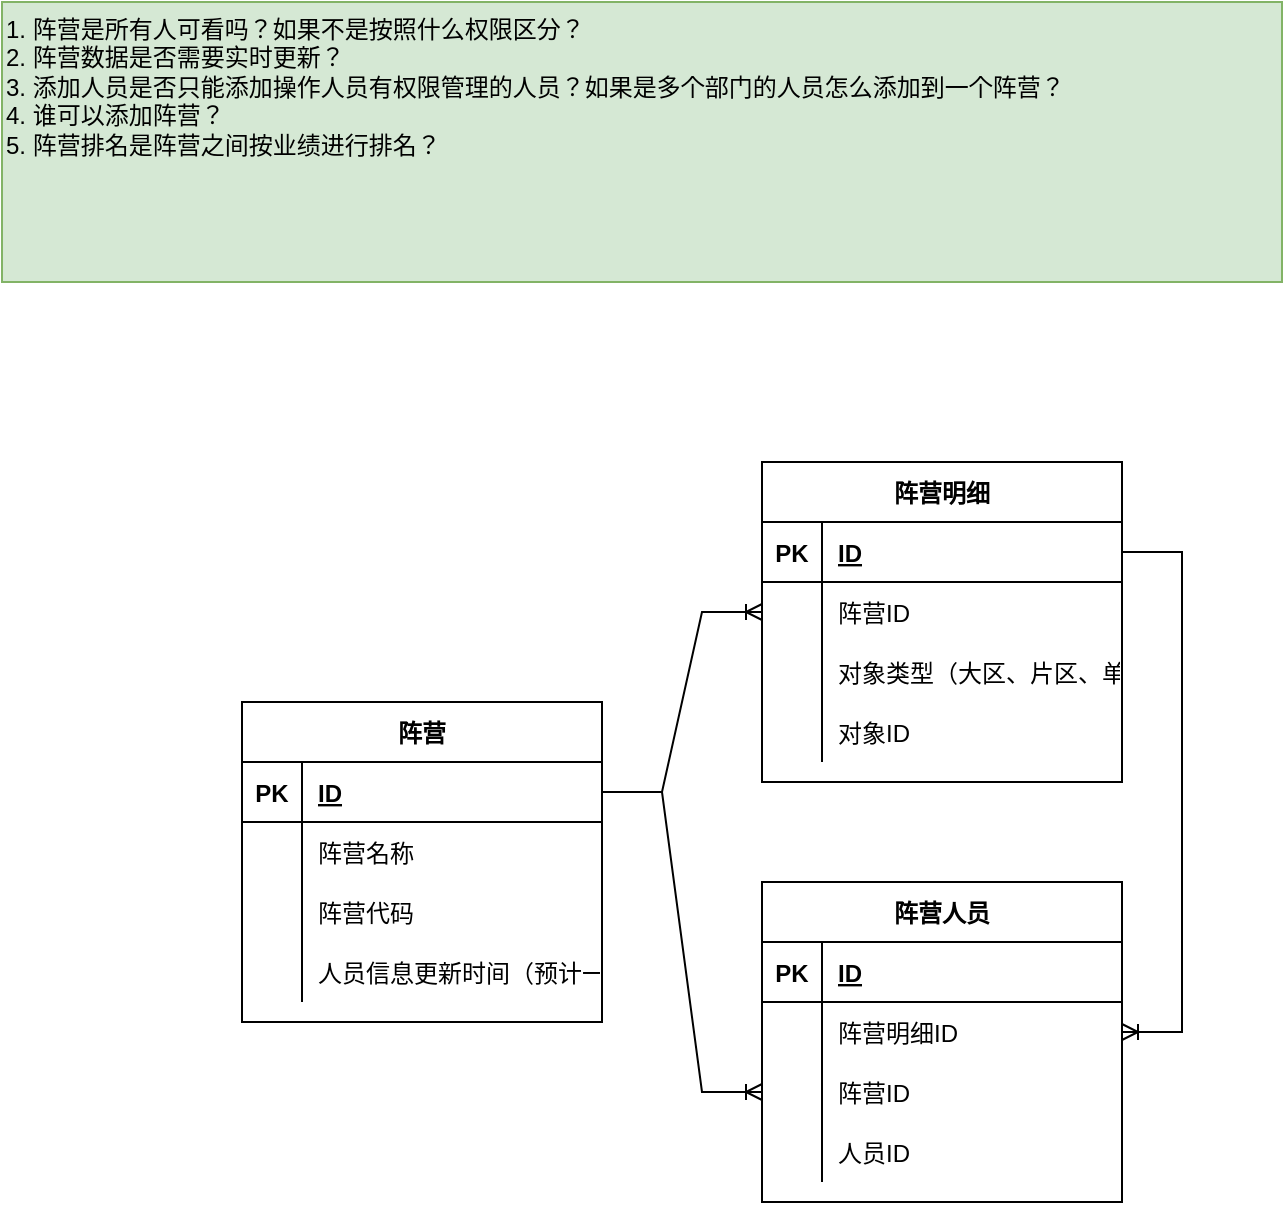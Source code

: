 <mxfile version="18.0.0" type="github">
  <diagram name="Page-1" id="9f46799a-70d6-7492-0946-bef42562c5a5">
    <mxGraphModel dx="1214" dy="507" grid="1" gridSize="10" guides="1" tooltips="1" connect="1" arrows="1" fold="1" page="1" pageScale="1" pageWidth="1100" pageHeight="850" background="none" math="0" shadow="0">
      <root>
        <mxCell id="0" />
        <mxCell id="1" parent="0" />
        <mxCell id="XJERkAc5UnUamb-9t4iD-1" value="阵营" style="shape=table;startSize=30;container=1;collapsible=1;childLayout=tableLayout;fixedRows=1;rowLines=0;fontStyle=1;align=center;resizeLast=1;" vertex="1" parent="1">
          <mxGeometry x="120" y="350" width="180" height="160" as="geometry" />
        </mxCell>
        <mxCell id="XJERkAc5UnUamb-9t4iD-2" value="" style="shape=tableRow;horizontal=0;startSize=0;swimlaneHead=0;swimlaneBody=0;fillColor=none;collapsible=0;dropTarget=0;points=[[0,0.5],[1,0.5]];portConstraint=eastwest;top=0;left=0;right=0;bottom=1;" vertex="1" parent="XJERkAc5UnUamb-9t4iD-1">
          <mxGeometry y="30" width="180" height="30" as="geometry" />
        </mxCell>
        <mxCell id="XJERkAc5UnUamb-9t4iD-3" value="PK" style="shape=partialRectangle;connectable=0;fillColor=none;top=0;left=0;bottom=0;right=0;fontStyle=1;overflow=hidden;" vertex="1" parent="XJERkAc5UnUamb-9t4iD-2">
          <mxGeometry width="30" height="30" as="geometry">
            <mxRectangle width="30" height="30" as="alternateBounds" />
          </mxGeometry>
        </mxCell>
        <mxCell id="XJERkAc5UnUamb-9t4iD-4" value="ID" style="shape=partialRectangle;connectable=0;fillColor=none;top=0;left=0;bottom=0;right=0;align=left;spacingLeft=6;fontStyle=5;overflow=hidden;" vertex="1" parent="XJERkAc5UnUamb-9t4iD-2">
          <mxGeometry x="30" width="150" height="30" as="geometry">
            <mxRectangle width="150" height="30" as="alternateBounds" />
          </mxGeometry>
        </mxCell>
        <mxCell id="XJERkAc5UnUamb-9t4iD-5" value="" style="shape=tableRow;horizontal=0;startSize=0;swimlaneHead=0;swimlaneBody=0;fillColor=none;collapsible=0;dropTarget=0;points=[[0,0.5],[1,0.5]];portConstraint=eastwest;top=0;left=0;right=0;bottom=0;" vertex="1" parent="XJERkAc5UnUamb-9t4iD-1">
          <mxGeometry y="60" width="180" height="30" as="geometry" />
        </mxCell>
        <mxCell id="XJERkAc5UnUamb-9t4iD-6" value="" style="shape=partialRectangle;connectable=0;fillColor=none;top=0;left=0;bottom=0;right=0;editable=1;overflow=hidden;" vertex="1" parent="XJERkAc5UnUamb-9t4iD-5">
          <mxGeometry width="30" height="30" as="geometry">
            <mxRectangle width="30" height="30" as="alternateBounds" />
          </mxGeometry>
        </mxCell>
        <mxCell id="XJERkAc5UnUamb-9t4iD-7" value="阵营名称" style="shape=partialRectangle;connectable=0;fillColor=none;top=0;left=0;bottom=0;right=0;align=left;spacingLeft=6;overflow=hidden;" vertex="1" parent="XJERkAc5UnUamb-9t4iD-5">
          <mxGeometry x="30" width="150" height="30" as="geometry">
            <mxRectangle width="150" height="30" as="alternateBounds" />
          </mxGeometry>
        </mxCell>
        <mxCell id="XJERkAc5UnUamb-9t4iD-8" value="" style="shape=tableRow;horizontal=0;startSize=0;swimlaneHead=0;swimlaneBody=0;fillColor=none;collapsible=0;dropTarget=0;points=[[0,0.5],[1,0.5]];portConstraint=eastwest;top=0;left=0;right=0;bottom=0;" vertex="1" parent="XJERkAc5UnUamb-9t4iD-1">
          <mxGeometry y="90" width="180" height="30" as="geometry" />
        </mxCell>
        <mxCell id="XJERkAc5UnUamb-9t4iD-9" value="" style="shape=partialRectangle;connectable=0;fillColor=none;top=0;left=0;bottom=0;right=0;editable=1;overflow=hidden;" vertex="1" parent="XJERkAc5UnUamb-9t4iD-8">
          <mxGeometry width="30" height="30" as="geometry">
            <mxRectangle width="30" height="30" as="alternateBounds" />
          </mxGeometry>
        </mxCell>
        <mxCell id="XJERkAc5UnUamb-9t4iD-10" value="阵营代码" style="shape=partialRectangle;connectable=0;fillColor=none;top=0;left=0;bottom=0;right=0;align=left;spacingLeft=6;overflow=hidden;" vertex="1" parent="XJERkAc5UnUamb-9t4iD-8">
          <mxGeometry x="30" width="150" height="30" as="geometry">
            <mxRectangle width="150" height="30" as="alternateBounds" />
          </mxGeometry>
        </mxCell>
        <mxCell id="XJERkAc5UnUamb-9t4iD-58" style="shape=tableRow;horizontal=0;startSize=0;swimlaneHead=0;swimlaneBody=0;fillColor=none;collapsible=0;dropTarget=0;points=[[0,0.5],[1,0.5]];portConstraint=eastwest;top=0;left=0;right=0;bottom=0;" vertex="1" parent="XJERkAc5UnUamb-9t4iD-1">
          <mxGeometry y="120" width="180" height="30" as="geometry" />
        </mxCell>
        <mxCell id="XJERkAc5UnUamb-9t4iD-59" style="shape=partialRectangle;connectable=0;fillColor=none;top=0;left=0;bottom=0;right=0;editable=1;overflow=hidden;" vertex="1" parent="XJERkAc5UnUamb-9t4iD-58">
          <mxGeometry width="30" height="30" as="geometry">
            <mxRectangle width="30" height="30" as="alternateBounds" />
          </mxGeometry>
        </mxCell>
        <mxCell id="XJERkAc5UnUamb-9t4iD-60" value="人员信息更新时间（预计一小时更新一次）" style="shape=partialRectangle;connectable=0;fillColor=none;top=0;left=0;bottom=0;right=0;align=left;spacingLeft=6;overflow=hidden;" vertex="1" parent="XJERkAc5UnUamb-9t4iD-58">
          <mxGeometry x="30" width="150" height="30" as="geometry">
            <mxRectangle width="150" height="30" as="alternateBounds" />
          </mxGeometry>
        </mxCell>
        <mxCell id="XJERkAc5UnUamb-9t4iD-27" value="阵营明细" style="shape=table;startSize=30;container=1;collapsible=1;childLayout=tableLayout;fixedRows=1;rowLines=0;fontStyle=1;align=center;resizeLast=1;" vertex="1" parent="1">
          <mxGeometry x="380" y="230" width="180" height="160" as="geometry" />
        </mxCell>
        <mxCell id="XJERkAc5UnUamb-9t4iD-28" value="" style="shape=tableRow;horizontal=0;startSize=0;swimlaneHead=0;swimlaneBody=0;fillColor=none;collapsible=0;dropTarget=0;points=[[0,0.5],[1,0.5]];portConstraint=eastwest;top=0;left=0;right=0;bottom=1;" vertex="1" parent="XJERkAc5UnUamb-9t4iD-27">
          <mxGeometry y="30" width="180" height="30" as="geometry" />
        </mxCell>
        <mxCell id="XJERkAc5UnUamb-9t4iD-29" value="PK" style="shape=partialRectangle;connectable=0;fillColor=none;top=0;left=0;bottom=0;right=0;fontStyle=1;overflow=hidden;" vertex="1" parent="XJERkAc5UnUamb-9t4iD-28">
          <mxGeometry width="30" height="30" as="geometry">
            <mxRectangle width="30" height="30" as="alternateBounds" />
          </mxGeometry>
        </mxCell>
        <mxCell id="XJERkAc5UnUamb-9t4iD-30" value="ID" style="shape=partialRectangle;connectable=0;fillColor=none;top=0;left=0;bottom=0;right=0;align=left;spacingLeft=6;fontStyle=5;overflow=hidden;" vertex="1" parent="XJERkAc5UnUamb-9t4iD-28">
          <mxGeometry x="30" width="150" height="30" as="geometry">
            <mxRectangle width="150" height="30" as="alternateBounds" />
          </mxGeometry>
        </mxCell>
        <mxCell id="XJERkAc5UnUamb-9t4iD-31" value="" style="shape=tableRow;horizontal=0;startSize=0;swimlaneHead=0;swimlaneBody=0;fillColor=none;collapsible=0;dropTarget=0;points=[[0,0.5],[1,0.5]];portConstraint=eastwest;top=0;left=0;right=0;bottom=0;" vertex="1" parent="XJERkAc5UnUamb-9t4iD-27">
          <mxGeometry y="60" width="180" height="30" as="geometry" />
        </mxCell>
        <mxCell id="XJERkAc5UnUamb-9t4iD-32" value="" style="shape=partialRectangle;connectable=0;fillColor=none;top=0;left=0;bottom=0;right=0;editable=1;overflow=hidden;" vertex="1" parent="XJERkAc5UnUamb-9t4iD-31">
          <mxGeometry width="30" height="30" as="geometry">
            <mxRectangle width="30" height="30" as="alternateBounds" />
          </mxGeometry>
        </mxCell>
        <mxCell id="XJERkAc5UnUamb-9t4iD-33" value="阵营ID" style="shape=partialRectangle;connectable=0;fillColor=none;top=0;left=0;bottom=0;right=0;align=left;spacingLeft=6;overflow=hidden;" vertex="1" parent="XJERkAc5UnUamb-9t4iD-31">
          <mxGeometry x="30" width="150" height="30" as="geometry">
            <mxRectangle width="150" height="30" as="alternateBounds" />
          </mxGeometry>
        </mxCell>
        <mxCell id="XJERkAc5UnUamb-9t4iD-34" value="" style="shape=tableRow;horizontal=0;startSize=0;swimlaneHead=0;swimlaneBody=0;fillColor=none;collapsible=0;dropTarget=0;points=[[0,0.5],[1,0.5]];portConstraint=eastwest;top=0;left=0;right=0;bottom=0;" vertex="1" parent="XJERkAc5UnUamb-9t4iD-27">
          <mxGeometry y="90" width="180" height="30" as="geometry" />
        </mxCell>
        <mxCell id="XJERkAc5UnUamb-9t4iD-35" value="" style="shape=partialRectangle;connectable=0;fillColor=none;top=0;left=0;bottom=0;right=0;editable=1;overflow=hidden;" vertex="1" parent="XJERkAc5UnUamb-9t4iD-34">
          <mxGeometry width="30" height="30" as="geometry">
            <mxRectangle width="30" height="30" as="alternateBounds" />
          </mxGeometry>
        </mxCell>
        <mxCell id="XJERkAc5UnUamb-9t4iD-36" value="对象类型（大区、片区、单位、团队、小组、成员）" style="shape=partialRectangle;connectable=0;fillColor=none;top=0;left=0;bottom=0;right=0;align=left;spacingLeft=6;overflow=hidden;" vertex="1" parent="XJERkAc5UnUamb-9t4iD-34">
          <mxGeometry x="30" width="150" height="30" as="geometry">
            <mxRectangle width="150" height="30" as="alternateBounds" />
          </mxGeometry>
        </mxCell>
        <mxCell id="XJERkAc5UnUamb-9t4iD-37" value="" style="shape=tableRow;horizontal=0;startSize=0;swimlaneHead=0;swimlaneBody=0;fillColor=none;collapsible=0;dropTarget=0;points=[[0,0.5],[1,0.5]];portConstraint=eastwest;top=0;left=0;right=0;bottom=0;" vertex="1" parent="XJERkAc5UnUamb-9t4iD-27">
          <mxGeometry y="120" width="180" height="30" as="geometry" />
        </mxCell>
        <mxCell id="XJERkAc5UnUamb-9t4iD-38" value="" style="shape=partialRectangle;connectable=0;fillColor=none;top=0;left=0;bottom=0;right=0;editable=1;overflow=hidden;" vertex="1" parent="XJERkAc5UnUamb-9t4iD-37">
          <mxGeometry width="30" height="30" as="geometry">
            <mxRectangle width="30" height="30" as="alternateBounds" />
          </mxGeometry>
        </mxCell>
        <mxCell id="XJERkAc5UnUamb-9t4iD-39" value="对象ID" style="shape=partialRectangle;connectable=0;fillColor=none;top=0;left=0;bottom=0;right=0;align=left;spacingLeft=6;overflow=hidden;" vertex="1" parent="XJERkAc5UnUamb-9t4iD-37">
          <mxGeometry x="30" width="150" height="30" as="geometry">
            <mxRectangle width="150" height="30" as="alternateBounds" />
          </mxGeometry>
        </mxCell>
        <mxCell id="XJERkAc5UnUamb-9t4iD-41" value="" style="edgeStyle=entityRelationEdgeStyle;fontSize=12;html=1;endArrow=ERoneToMany;rounded=0;" edge="1" parent="1" source="XJERkAc5UnUamb-9t4iD-2" target="XJERkAc5UnUamb-9t4iD-31">
          <mxGeometry width="100" height="100" relative="1" as="geometry">
            <mxPoint x="300" y="690" as="sourcePoint" />
            <mxPoint x="400" y="590" as="targetPoint" />
          </mxGeometry>
        </mxCell>
        <mxCell id="XJERkAc5UnUamb-9t4iD-42" value="阵营人员" style="shape=table;startSize=30;container=1;collapsible=1;childLayout=tableLayout;fixedRows=1;rowLines=0;fontStyle=1;align=center;resizeLast=1;" vertex="1" parent="1">
          <mxGeometry x="380" y="440" width="180" height="160" as="geometry" />
        </mxCell>
        <mxCell id="XJERkAc5UnUamb-9t4iD-43" value="" style="shape=tableRow;horizontal=0;startSize=0;swimlaneHead=0;swimlaneBody=0;fillColor=none;collapsible=0;dropTarget=0;points=[[0,0.5],[1,0.5]];portConstraint=eastwest;top=0;left=0;right=0;bottom=1;" vertex="1" parent="XJERkAc5UnUamb-9t4iD-42">
          <mxGeometry y="30" width="180" height="30" as="geometry" />
        </mxCell>
        <mxCell id="XJERkAc5UnUamb-9t4iD-44" value="PK" style="shape=partialRectangle;connectable=0;fillColor=none;top=0;left=0;bottom=0;right=0;fontStyle=1;overflow=hidden;" vertex="1" parent="XJERkAc5UnUamb-9t4iD-43">
          <mxGeometry width="30" height="30" as="geometry">
            <mxRectangle width="30" height="30" as="alternateBounds" />
          </mxGeometry>
        </mxCell>
        <mxCell id="XJERkAc5UnUamb-9t4iD-45" value="ID" style="shape=partialRectangle;connectable=0;fillColor=none;top=0;left=0;bottom=0;right=0;align=left;spacingLeft=6;fontStyle=5;overflow=hidden;" vertex="1" parent="XJERkAc5UnUamb-9t4iD-43">
          <mxGeometry x="30" width="150" height="30" as="geometry">
            <mxRectangle width="150" height="30" as="alternateBounds" />
          </mxGeometry>
        </mxCell>
        <mxCell id="XJERkAc5UnUamb-9t4iD-46" value="" style="shape=tableRow;horizontal=0;startSize=0;swimlaneHead=0;swimlaneBody=0;fillColor=none;collapsible=0;dropTarget=0;points=[[0,0.5],[1,0.5]];portConstraint=eastwest;top=0;left=0;right=0;bottom=0;" vertex="1" parent="XJERkAc5UnUamb-9t4iD-42">
          <mxGeometry y="60" width="180" height="30" as="geometry" />
        </mxCell>
        <mxCell id="XJERkAc5UnUamb-9t4iD-47" value="" style="shape=partialRectangle;connectable=0;fillColor=none;top=0;left=0;bottom=0;right=0;editable=1;overflow=hidden;" vertex="1" parent="XJERkAc5UnUamb-9t4iD-46">
          <mxGeometry width="30" height="30" as="geometry">
            <mxRectangle width="30" height="30" as="alternateBounds" />
          </mxGeometry>
        </mxCell>
        <mxCell id="XJERkAc5UnUamb-9t4iD-48" value="阵营明细ID" style="shape=partialRectangle;connectable=0;fillColor=none;top=0;left=0;bottom=0;right=0;align=left;spacingLeft=6;overflow=hidden;" vertex="1" parent="XJERkAc5UnUamb-9t4iD-46">
          <mxGeometry x="30" width="150" height="30" as="geometry">
            <mxRectangle width="150" height="30" as="alternateBounds" />
          </mxGeometry>
        </mxCell>
        <mxCell id="XJERkAc5UnUamb-9t4iD-49" value="" style="shape=tableRow;horizontal=0;startSize=0;swimlaneHead=0;swimlaneBody=0;fillColor=none;collapsible=0;dropTarget=0;points=[[0,0.5],[1,0.5]];portConstraint=eastwest;top=0;left=0;right=0;bottom=0;" vertex="1" parent="XJERkAc5UnUamb-9t4iD-42">
          <mxGeometry y="90" width="180" height="30" as="geometry" />
        </mxCell>
        <mxCell id="XJERkAc5UnUamb-9t4iD-50" value="" style="shape=partialRectangle;connectable=0;fillColor=none;top=0;left=0;bottom=0;right=0;editable=1;overflow=hidden;" vertex="1" parent="XJERkAc5UnUamb-9t4iD-49">
          <mxGeometry width="30" height="30" as="geometry">
            <mxRectangle width="30" height="30" as="alternateBounds" />
          </mxGeometry>
        </mxCell>
        <mxCell id="XJERkAc5UnUamb-9t4iD-51" value="阵营ID" style="shape=partialRectangle;connectable=0;fillColor=none;top=0;left=0;bottom=0;right=0;align=left;spacingLeft=6;overflow=hidden;" vertex="1" parent="XJERkAc5UnUamb-9t4iD-49">
          <mxGeometry x="30" width="150" height="30" as="geometry">
            <mxRectangle width="150" height="30" as="alternateBounds" />
          </mxGeometry>
        </mxCell>
        <mxCell id="XJERkAc5UnUamb-9t4iD-52" value="" style="shape=tableRow;horizontal=0;startSize=0;swimlaneHead=0;swimlaneBody=0;fillColor=none;collapsible=0;dropTarget=0;points=[[0,0.5],[1,0.5]];portConstraint=eastwest;top=0;left=0;right=0;bottom=0;" vertex="1" parent="XJERkAc5UnUamb-9t4iD-42">
          <mxGeometry y="120" width="180" height="30" as="geometry" />
        </mxCell>
        <mxCell id="XJERkAc5UnUamb-9t4iD-53" value="" style="shape=partialRectangle;connectable=0;fillColor=none;top=0;left=0;bottom=0;right=0;editable=1;overflow=hidden;" vertex="1" parent="XJERkAc5UnUamb-9t4iD-52">
          <mxGeometry width="30" height="30" as="geometry">
            <mxRectangle width="30" height="30" as="alternateBounds" />
          </mxGeometry>
        </mxCell>
        <mxCell id="XJERkAc5UnUamb-9t4iD-54" value="人员ID" style="shape=partialRectangle;connectable=0;fillColor=none;top=0;left=0;bottom=0;right=0;align=left;spacingLeft=6;overflow=hidden;" vertex="1" parent="XJERkAc5UnUamb-9t4iD-52">
          <mxGeometry x="30" width="150" height="30" as="geometry">
            <mxRectangle width="150" height="30" as="alternateBounds" />
          </mxGeometry>
        </mxCell>
        <mxCell id="XJERkAc5UnUamb-9t4iD-55" value="" style="edgeStyle=entityRelationEdgeStyle;fontSize=12;html=1;endArrow=ERoneToMany;rounded=0;" edge="1" parent="1" source="XJERkAc5UnUamb-9t4iD-28" target="XJERkAc5UnUamb-9t4iD-46">
          <mxGeometry width="100" height="100" relative="1" as="geometry">
            <mxPoint x="760" y="660" as="sourcePoint" />
            <mxPoint x="860" y="560" as="targetPoint" />
          </mxGeometry>
        </mxCell>
        <mxCell id="XJERkAc5UnUamb-9t4iD-56" value="" style="edgeStyle=entityRelationEdgeStyle;fontSize=12;html=1;endArrow=ERoneToMany;rounded=0;" edge="1" parent="1" source="XJERkAc5UnUamb-9t4iD-2" target="XJERkAc5UnUamb-9t4iD-49">
          <mxGeometry width="100" height="100" relative="1" as="geometry">
            <mxPoint x="350" y="700" as="sourcePoint" />
            <mxPoint x="450" y="600" as="targetPoint" />
          </mxGeometry>
        </mxCell>
        <mxCell id="XJERkAc5UnUamb-9t4iD-57" value="1. 阵营是所有人可看吗？如果不是按照什么权限区分？&lt;br&gt;2. 阵营数据是否需要实时更新？&lt;br&gt;3. 添加人员是否只能添加操作人员有权限管理的人员？如果是多个部门的人员怎么添加到一个阵营？&lt;br&gt;4. 谁可以添加阵营？&lt;br&gt;5. 阵营排名是阵营之间按业绩进行排名？" style="rounded=0;whiteSpace=wrap;html=1;fillColor=#d5e8d4;strokeColor=#82b366;align=left;verticalAlign=top;fontColor=#000000;" vertex="1" parent="1">
          <mxGeometry width="640" height="140" as="geometry" />
        </mxCell>
      </root>
    </mxGraphModel>
  </diagram>
</mxfile>
